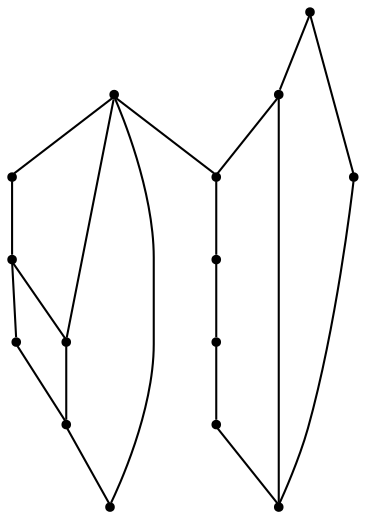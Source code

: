 graph {
  node [shape=point,comment="{\"directed\":false,\"doi\":\"10.1007/978-3-540-31843-9_19\",\"figure\":\"5 (1)\"}"]

  v0 [pos="567.251355832122,372.37639109293616"]
  v1 [pos="515.5281885901163,327.7055549621581"]
  v2 [pos="553.2820857558139,440.5106989542643"]
  v3 [pos="527.5741835483285,570.3554916381835"]
  v4 [pos="468.2579351380814,535.1961898803711"]
  v5 [pos="523.6515715843024,640.0472132364908"]
  v6 [pos="449.2168922601744,348.18885803222645"]
  v7 [pos="487.2781443041424,462.4805577596028"]
  v8 [pos="407.1548998455669,566.3274256388346"]
  v9 [pos="465.3032203851744,604.6054967244465"]
  v10 [pos="463.87274482194766,672.6097234090169"]
  v11 [pos="435.2476301326308,416.31909688313795"]
  v12 [pos="404.8284236464389,635.8399200439453"]
  v13 [pos="382.6586834574855,317.3597145080565"]
  v14 [pos="368.68941338117736,385.4941177368163"]

  v0 -- v1 [id="-1",pos="567.251355832122,372.37639109293616 515.5281885901163,327.7055549621581 515.5281885901163,327.7055549621581 515.5281885901163,327.7055549621581"]
  v14 -- v11 [id="-2",pos="368.68941338117736,385.4941177368163 435.2476301326308,416.31909688313795 435.2476301326308,416.31909688313795 435.2476301326308,416.31909688313795"]
  v14 -- v13 [id="-3",pos="368.68941338117736,385.4941177368163 382.6586834574855,317.3597145080565 382.6586834574855,317.3597145080565 382.6586834574855,317.3597145080565"]
  v13 -- v6 [id="-4",pos="382.6586834574855,317.3597145080565 449.2168922601744,348.18885803222645 449.2168922601744,348.18885803222645 449.2168922601744,348.18885803222645"]
  v12 -- v10 [id="-5",pos="404.8284236464389,635.8399200439453 463.87274482194766,672.6097234090169 463.87274482194766,672.6097234090169 463.87274482194766,672.6097234090169"]
  v12 -- v9 [id="-6",pos="404.8284236464389,635.8399200439453 465.3032203851744,604.6054967244465 465.3032203851744,604.6054967244465 465.3032203851744,604.6054967244465"]
  v8 -- v12 [id="-7",pos="407.1548998455669,566.3274256388346 404.8284236464389,635.8399200439453 404.8284236464389,635.8399200439453 404.8284236464389,635.8399200439453"]
  v11 -- v6 [id="-8",pos="435.2476301326308,416.31909688313795 449.2168922601744,348.18885803222645 449.2168922601744,348.18885803222645 449.2168922601744,348.18885803222645"]
  v11 -- v7 [id="-9",pos="435.2476301326308,416.31909688313795 487.2781443041424,462.4805577596028 487.2781443041424,462.4805577596028 487.2781443041424,462.4805577596028"]
  v10 -- v5 [id="-11",pos="463.87274482194766,672.6097234090169 523.6515715843024,640.0472132364908 523.6515715843024,640.0472132364908 523.6515715843024,640.0472132364908"]
  v9 -- v4 [id="-12",pos="465.3032203851744,604.6054967244465 468.2579351380814,535.1961898803711 468.2579351380814,535.1961898803711 468.2579351380814,535.1961898803711"]
  v9 -- v5 [id="-13",pos="465.3032203851744,604.6054967244465 523.6515715843024,640.0472132364908 523.6515715843024,640.0472132364908 523.6515715843024,640.0472132364908"]
  v4 -- v7 [id="-14",pos="468.2579351380814,535.1961898803711 487.2781443041424,462.4805577596028 487.2781443041424,462.4805577596028 487.2781443041424,462.4805577596028"]
  v4 -- v8 [id="-15",pos="468.2579351380814,535.1961898803711 407.1548998455669,566.3274256388346 407.1548998455669,566.3274256388346 407.1548998455669,566.3274256388346"]
  v7 -- v2 [id="-16",pos="487.2781443041424,462.4805577596028 553.2820857558139,440.5106989542643 553.2820857558139,440.5106989542643 553.2820857558139,440.5106989542643"]
  v1 -- v6 [id="-17",pos="515.5281885901163,327.7055549621581 449.2168922601744,348.18885803222645 449.2168922601744,348.18885803222645 449.2168922601744,348.18885803222645"]
  v5 -- v3 [id="-18",pos="523.6515715843024,640.0472132364908 527.5741835483285,570.3554916381835 527.5741835483285,570.3554916381835 527.5741835483285,570.3554916381835"]
  v3 -- v4 [id="-19",pos="527.5741835483285,570.3554916381835 468.2579351380814,535.1961898803711 468.2579351380814,535.1961898803711 468.2579351380814,535.1961898803711"]
  v2 -- v0 [id="-21",pos="553.2820857558139,440.5106989542643 567.251355832122,372.37639109293616 567.251355832122,372.37639109293616 567.251355832122,372.37639109293616"]
}